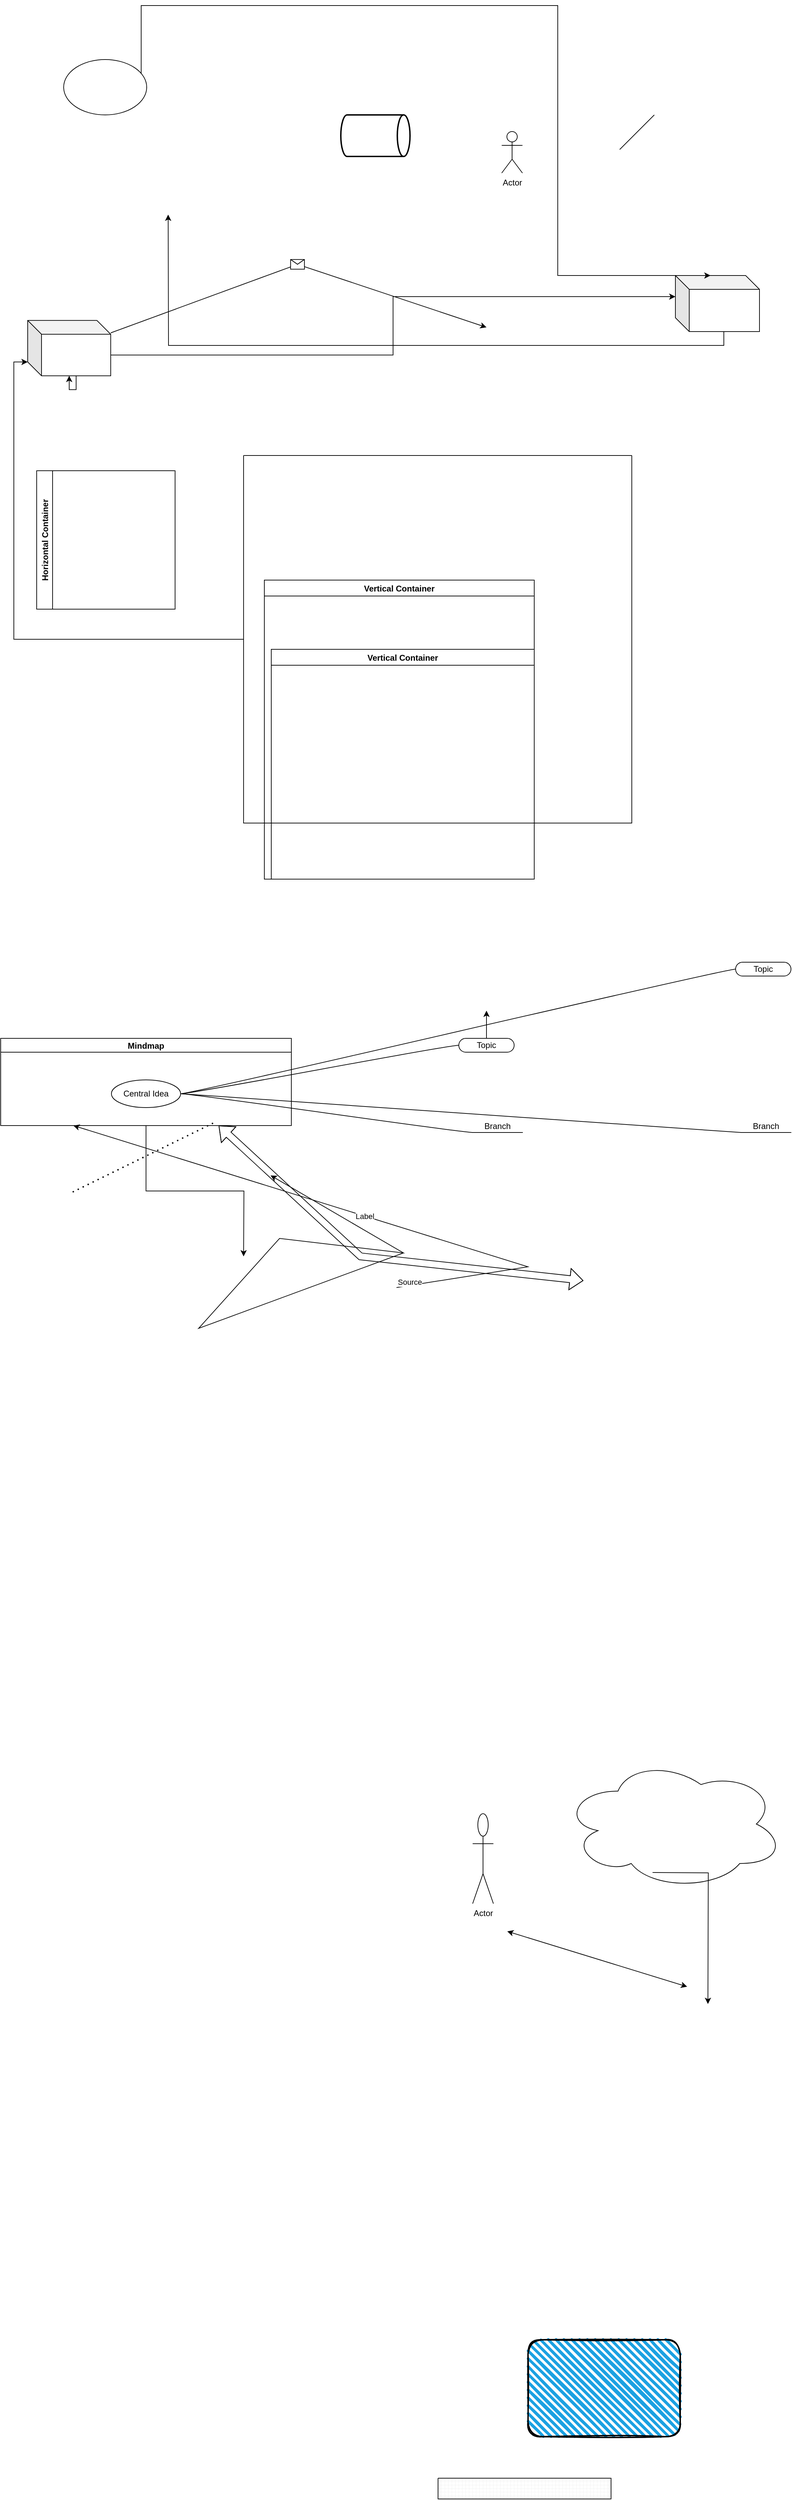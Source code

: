 <mxfile version="20.2.7" type="github"><diagram id="oovhrv0YaeoV1Z2UivIp" name="Page-1"><mxGraphModel dx="2249" dy="4269" grid="1" gridSize="13" guides="1" tooltips="1" connect="1" arrows="1" fold="1" page="1" pageScale="1" pageWidth="827" pageHeight="1169" math="0" shadow="0"><root><mxCell id="0"/><mxCell id="1" parent="0"/><mxCell id="Upedz8fdLywH-ZXGovB2-1" value="Actor" style="shape=umlActor;verticalLabelPosition=bottom;verticalAlign=top;html=1;outlineConnect=0;" parent="1" vertex="1"><mxGeometry x="-33" y="-677" width="30" height="130" as="geometry"/></mxCell><mxCell id="Upedz8fdLywH-ZXGovB2-2" value="" style="ellipse;shape=cloud;whiteSpace=wrap;html=1;" parent="1" vertex="1"><mxGeometry x="97" y="-757" width="320" height="190" as="geometry"/></mxCell><mxCell id="Upedz8fdLywH-ZXGovB2-3" value="" style="endArrow=classic;startArrow=classic;html=1;rounded=0;" parent="1" edge="1"><mxGeometry width="50" height="50" relative="1" as="geometry"><mxPoint x="17" y="-507" as="sourcePoint"/><mxPoint x="277" y="-427" as="targetPoint"/></mxGeometry></mxCell><mxCell id="Upedz8fdLywH-ZXGovB2-4" value="" style="rounded=1;whiteSpace=wrap;html=1;strokeWidth=2;fillWeight=4;hachureGap=8;hachureAngle=45;fillColor=#1ba1e2;sketch=1;" parent="1" vertex="1"><mxGeometry x="47" y="83" width="220" height="140" as="geometry"/></mxCell><mxCell id="Upedz8fdLywH-ZXGovB2-5" value="" style="verticalLabelPosition=bottom;verticalAlign=top;html=1;shape=mxgraph.basic.patternFillRect;fillStyle=grid;step=5;fillStrokeWidth=0.2;fillStrokeColor=#dddddd;" parent="1" vertex="1"><mxGeometry x="-83" y="283" width="250" height="30" as="geometry"/></mxCell><mxCell id="7pKROu47yWJuus0pzRY2-2" style="edgeStyle=orthogonalEdgeStyle;rounded=0;orthogonalLoop=1;jettySize=auto;html=1;" parent="1" edge="1"><mxGeometry relative="1" as="geometry"><mxPoint x="307" y="-402" as="targetPoint"/><mxPoint x="227" y="-592" as="sourcePoint"/></mxGeometry></mxCell><mxCell id="mYWpVnxIb4xlWwMnyIFY-5" style="edgeStyle=orthogonalEdgeStyle;rounded=0;orthogonalLoop=1;jettySize=auto;html=1;exitX=0.5;exitY=1;exitDx=0;exitDy=0;" parent="1" source="7pKROu47yWJuus0pzRY2-4" edge="1"><mxGeometry relative="1" as="geometry"><mxPoint x="-364" y="-1482" as="targetPoint"/></mxGeometry></mxCell><mxCell id="7pKROu47yWJuus0pzRY2-4" value="Mindmap" style="swimlane;startSize=20;horizontal=1;containerType=tree;" parent="1" vertex="1"><mxGeometry x="-715" y="-1797" width="420" height="126" as="geometry"/></mxCell><mxCell id="7pKROu47yWJuus0pzRY2-9" value="Central Idea" style="ellipse;whiteSpace=wrap;html=1;align=center;treeFolding=1;treeMoving=1;newEdgeStyle={&quot;edgeStyle&quot;:&quot;entityRelationEdgeStyle&quot;,&quot;startArrow&quot;:&quot;none&quot;,&quot;endArrow&quot;:&quot;none&quot;,&quot;segment&quot;:10,&quot;curved&quot;:1};" parent="7pKROu47yWJuus0pzRY2-4" vertex="1"><mxGeometry x="160" y="60" width="100" height="40" as="geometry"/></mxCell><mxCell id="XoTRWSXsNZS7IJtzGkki-1" style="edgeStyle=orthogonalEdgeStyle;rounded=0;orthogonalLoop=1;jettySize=auto;html=1;" parent="1" source="7pKROu47yWJuus0pzRY2-12" edge="1"><mxGeometry relative="1" as="geometry"><mxPoint x="-13" y="-1837" as="targetPoint"/></mxGeometry></mxCell><mxCell id="7pKROu47yWJuus0pzRY2-12" value="Topic" style="whiteSpace=wrap;html=1;rounded=1;arcSize=50;align=center;verticalAlign=middle;strokeWidth=1;autosize=1;spacing=4;treeFolding=1;treeMoving=1;newEdgeStyle={&quot;edgeStyle&quot;:&quot;entityRelationEdgeStyle&quot;,&quot;startArrow&quot;:&quot;none&quot;,&quot;endArrow&quot;:&quot;none&quot;,&quot;segment&quot;:10,&quot;curved&quot;:1};" parent="1" vertex="1"><mxGeometry x="-53" y="-1797" width="80" height="20" as="geometry"/></mxCell><mxCell id="7pKROu47yWJuus0pzRY2-7" value="" style="edgeStyle=entityRelationEdgeStyle;startArrow=none;endArrow=none;segment=10;curved=1;rounded=0;" parent="1" source="7pKROu47yWJuus0pzRY2-9" target="7pKROu47yWJuus0pzRY2-12" edge="1"><mxGeometry relative="1" as="geometry"/></mxCell><mxCell id="7pKROu47yWJuus0pzRY2-13" value="Branch" style="whiteSpace=wrap;html=1;shape=partialRectangle;top=0;left=0;bottom=1;right=0;points=[[0,1],[1,1]];fillColor=none;align=center;verticalAlign=bottom;routingCenterY=0.5;snapToPoint=1;autosize=1;treeFolding=1;treeMoving=1;newEdgeStyle={&quot;edgeStyle&quot;:&quot;entityRelationEdgeStyle&quot;,&quot;startArrow&quot;:&quot;none&quot;,&quot;endArrow&quot;:&quot;none&quot;,&quot;segment&quot;:10,&quot;curved&quot;:1};" parent="1" vertex="1"><mxGeometry x="-33" y="-1687" width="72" height="26" as="geometry"/></mxCell><mxCell id="7pKROu47yWJuus0pzRY2-8" value="" style="edgeStyle=entityRelationEdgeStyle;startArrow=none;endArrow=none;segment=10;curved=1;rounded=0;" parent="1" source="7pKROu47yWJuus0pzRY2-9" target="7pKROu47yWJuus0pzRY2-13" edge="1"><mxGeometry relative="1" as="geometry"/></mxCell><mxCell id="7pKROu47yWJuus0pzRY2-10" value="Topic" style="whiteSpace=wrap;html=1;rounded=1;arcSize=50;align=center;verticalAlign=middle;strokeWidth=1;autosize=1;spacing=4;treeFolding=1;treeMoving=1;newEdgeStyle={&quot;edgeStyle&quot;:&quot;entityRelationEdgeStyle&quot;,&quot;startArrow&quot;:&quot;none&quot;,&quot;endArrow&quot;:&quot;none&quot;,&quot;segment&quot;:10,&quot;curved&quot;:1};" parent="1" vertex="1"><mxGeometry x="347" y="-1907" width="80" height="20" as="geometry"/></mxCell><mxCell id="7pKROu47yWJuus0pzRY2-5" value="" style="edgeStyle=entityRelationEdgeStyle;startArrow=none;endArrow=none;segment=10;curved=1;rounded=0;" parent="1" source="7pKROu47yWJuus0pzRY2-9" target="7pKROu47yWJuus0pzRY2-10" edge="1"><mxGeometry relative="1" as="geometry"/></mxCell><mxCell id="7pKROu47yWJuus0pzRY2-11" value="Branch" style="whiteSpace=wrap;html=1;shape=partialRectangle;top=0;left=0;bottom=1;right=0;points=[[0,1],[1,1]];fillColor=none;align=center;verticalAlign=bottom;routingCenterY=0.5;snapToPoint=1;autosize=1;treeFolding=1;treeMoving=1;newEdgeStyle={&quot;edgeStyle&quot;:&quot;entityRelationEdgeStyle&quot;,&quot;startArrow&quot;:&quot;none&quot;,&quot;endArrow&quot;:&quot;none&quot;,&quot;segment&quot;:10,&quot;curved&quot;:1};" parent="1" vertex="1"><mxGeometry x="355" y="-1687" width="72" height="26" as="geometry"/></mxCell><mxCell id="7pKROu47yWJuus0pzRY2-6" value="" style="edgeStyle=entityRelationEdgeStyle;startArrow=none;endArrow=none;segment=10;curved=1;rounded=0;" parent="1" source="7pKROu47yWJuus0pzRY2-9" target="7pKROu47yWJuus0pzRY2-11" edge="1"><mxGeometry relative="1" as="geometry"/></mxCell><mxCell id="XoTRWSXsNZS7IJtzGkki-2" value="" style="endArrow=classic;html=1;rounded=0;" parent="1" edge="1"><mxGeometry width="50" height="50" relative="1" as="geometry"><mxPoint x="-133" y="-1487" as="sourcePoint"/><mxPoint x="-325" y="-1599" as="targetPoint"/><Array as="points"><mxPoint x="-429" y="-1378"/><mxPoint x="-312" y="-1508"/><mxPoint x="-133" y="-1487"/></Array></mxGeometry></mxCell><mxCell id="XoTRWSXsNZS7IJtzGkki-3" value="" style="shape=flexArrow;endArrow=classic;startArrow=classic;html=1;rounded=0;entryX=0.75;entryY=1;entryDx=0;entryDy=0;" parent="1" target="7pKROu47yWJuus0pzRY2-4" edge="1"><mxGeometry width="100" height="100" relative="1" as="geometry"><mxPoint x="127" y="-1447" as="sourcePoint"/><mxPoint x="227" y="-1547" as="targetPoint"/><Array as="points"><mxPoint x="-195" y="-1482"/><mxPoint x="-364" y="-1638"/></Array></mxGeometry></mxCell><mxCell id="XoTRWSXsNZS7IJtzGkki-4" value="" style="endArrow=classic;html=1;rounded=0;entryX=0.25;entryY=1;entryDx=0;entryDy=0;" parent="1" target="7pKROu47yWJuus0pzRY2-4" edge="1"><mxGeometry relative="1" as="geometry"><mxPoint x="-143" y="-1437" as="sourcePoint"/><mxPoint x="37" y="-1507" as="targetPoint"/><Array as="points"><mxPoint x="47" y="-1467"/></Array></mxGeometry></mxCell><mxCell id="XoTRWSXsNZS7IJtzGkki-5" value="Label" style="edgeLabel;resizable=0;html=1;align=center;verticalAlign=middle;" parent="XoTRWSXsNZS7IJtzGkki-4" connectable="0" vertex="1"><mxGeometry relative="1" as="geometry"/></mxCell><mxCell id="XoTRWSXsNZS7IJtzGkki-6" value="Source" style="edgeLabel;resizable=0;html=1;align=left;verticalAlign=bottom;" parent="XoTRWSXsNZS7IJtzGkki-4" connectable="0" vertex="1"><mxGeometry x="-1" relative="1" as="geometry"/></mxCell><mxCell id="XoTRWSXsNZS7IJtzGkki-11" value="Actor" style="shape=umlActor;verticalLabelPosition=bottom;verticalAlign=top;html=1;outlineConnect=0;" parent="1" vertex="1"><mxGeometry x="9" y="-3107" width="30" height="60" as="geometry"/></mxCell><mxCell id="mYWpVnxIb4xlWwMnyIFY-3" style="edgeStyle=orthogonalEdgeStyle;rounded=0;orthogonalLoop=1;jettySize=auto;html=1;exitX=0;exitY=0;exitDx=120;exitDy=50;exitPerimeter=0;entryX=0;entryY=0;entryDx=0;entryDy=30.5;entryPerimeter=0;" parent="1" source="XoTRWSXsNZS7IJtzGkki-12" target="XoTRWSXsNZS7IJtzGkki-13" edge="1"><mxGeometry relative="1" as="geometry"/></mxCell><mxCell id="XoTRWSXsNZS7IJtzGkki-12" value="" style="shape=cube;whiteSpace=wrap;html=1;boundedLbl=1;backgroundOutline=1;darkOpacity=0.05;darkOpacity2=0.1;perimeterSpacing=0;" parent="1" vertex="1"><mxGeometry x="-676" y="-2834.13" width="120" height="80" as="geometry"/></mxCell><mxCell id="XoTRWSXsNZS7IJtzGkki-14" style="edgeStyle=orthogonalEdgeStyle;rounded=0;orthogonalLoop=1;jettySize=auto;html=1;exitX=0;exitY=0;exitDx=70;exitDy=80;exitPerimeter=0;" parent="1" source="XoTRWSXsNZS7IJtzGkki-13" edge="1"><mxGeometry relative="1" as="geometry"><mxPoint x="-473" y="-2987" as="targetPoint"/></mxGeometry></mxCell><mxCell id="XoTRWSXsNZS7IJtzGkki-13" value="" style="shape=cube;whiteSpace=wrap;html=1;boundedLbl=1;backgroundOutline=1;darkOpacity=0.05;darkOpacity2=0.1;" parent="1" vertex="1"><mxGeometry x="260" y="-2899" width="121.5" height="81" as="geometry"/></mxCell><mxCell id="XoTRWSXsNZS7IJtzGkki-9" value="Horizontal Container" style="swimlane;horizontal=0;" parent="1" vertex="1"><mxGeometry x="-663" y="-2617" width="200" height="200" as="geometry"/></mxCell><mxCell id="mYWpVnxIb4xlWwMnyIFY-4" style="edgeStyle=orthogonalEdgeStyle;rounded=0;orthogonalLoop=1;jettySize=auto;html=1;entryX=0;entryY=0;entryDx=0;entryDy=60;entryPerimeter=0;" parent="1" source="XoTRWSXsNZS7IJtzGkki-10" target="XoTRWSXsNZS7IJtzGkki-12" edge="1"><mxGeometry relative="1" as="geometry"/></mxCell><mxCell id="XoTRWSXsNZS7IJtzGkki-10" value="" style="swimlane;startSize=0;" parent="1" vertex="1"><mxGeometry x="-364" y="-2639" width="561" height="531" as="geometry"/></mxCell><mxCell id="XoTRWSXsNZS7IJtzGkki-8" value="Vertical Container" style="swimlane;" parent="XoTRWSXsNZS7IJtzGkki-10" vertex="1"><mxGeometry x="30" y="180" width="390" height="432" as="geometry"/></mxCell><mxCell id="XoTRWSXsNZS7IJtzGkki-7" value="Vertical Container" style="swimlane;" parent="XoTRWSXsNZS7IJtzGkki-8" vertex="1"><mxGeometry x="10" y="100" width="380" height="332" as="geometry"/></mxCell><mxCell id="XoTRWSXsNZS7IJtzGkki-15" style="edgeStyle=orthogonalEdgeStyle;rounded=0;orthogonalLoop=1;jettySize=auto;html=1;exitX=0;exitY=0;exitDx=70;exitDy=80;exitPerimeter=0;" parent="1" source="XoTRWSXsNZS7IJtzGkki-12" target="XoTRWSXsNZS7IJtzGkki-12" edge="1"><mxGeometry relative="1" as="geometry"/></mxCell><mxCell id="XoTRWSXsNZS7IJtzGkki-21" value="" style="endArrow=classic;html=1;rounded=0;" parent="1" source="XoTRWSXsNZS7IJtzGkki-12" edge="1"><mxGeometry relative="1" as="geometry"><mxPoint x="-312" y="-2746.13" as="sourcePoint"/><mxPoint x="-13" y="-2824.13" as="targetPoint"/><Array as="points"><mxPoint x="-286" y="-2915.13"/></Array></mxGeometry></mxCell><mxCell id="XoTRWSXsNZS7IJtzGkki-22" value="" style="shape=message;html=1;outlineConnect=0;" parent="XoTRWSXsNZS7IJtzGkki-21" vertex="1"><mxGeometry width="20" height="14" relative="1" as="geometry"><mxPoint x="-10" y="-7" as="offset"/></mxGeometry></mxCell><mxCell id="mYWpVnxIb4xlWwMnyIFY-2" style="edgeStyle=orthogonalEdgeStyle;rounded=0;orthogonalLoop=1;jettySize=auto;html=1;entryX=0;entryY=0;entryDx=50.75;entryDy=0;entryPerimeter=0;" parent="1" source="mYWpVnxIb4xlWwMnyIFY-1" target="XoTRWSXsNZS7IJtzGkki-13" edge="1"><mxGeometry relative="1" as="geometry"><Array as="points"><mxPoint x="-512" y="-3289"/><mxPoint x="90" y="-3289"/></Array></mxGeometry></mxCell><mxCell id="mYWpVnxIb4xlWwMnyIFY-1" value="" style="ellipse;whiteSpace=wrap;html=1;" parent="1" vertex="1"><mxGeometry x="-624" y="-3211" width="120" height="80" as="geometry"/></mxCell><mxCell id="mYWpVnxIb4xlWwMnyIFY-6" value="" style="endArrow=none;dashed=1;html=1;dashPattern=1 3;strokeWidth=2;rounded=0;" parent="1" edge="1"><mxGeometry width="50" height="50" relative="1" as="geometry"><mxPoint x="-611" y="-1575" as="sourcePoint"/><mxPoint x="-403" y="-1677" as="targetPoint"/></mxGeometry></mxCell><mxCell id="mYWpVnxIb4xlWwMnyIFY-7" value="" style="strokeWidth=2;html=1;shape=mxgraph.flowchart.direct_data;whiteSpace=wrap;" parent="1" vertex="1"><mxGeometry x="-223.5" y="-3131" width="100" height="60" as="geometry"/></mxCell><mxCell id="hozzHd95NkqyMughsk7L-1" value="" style="endArrow=none;html=1;rounded=0;" parent="1" edge="1"><mxGeometry width="50" height="50" relative="1" as="geometry"><mxPoint x="179.5" y="-3081" as="sourcePoint"/><mxPoint x="229.5" y="-3131" as="targetPoint"/></mxGeometry></mxCell></root></mxGraphModel></diagram></mxfile>